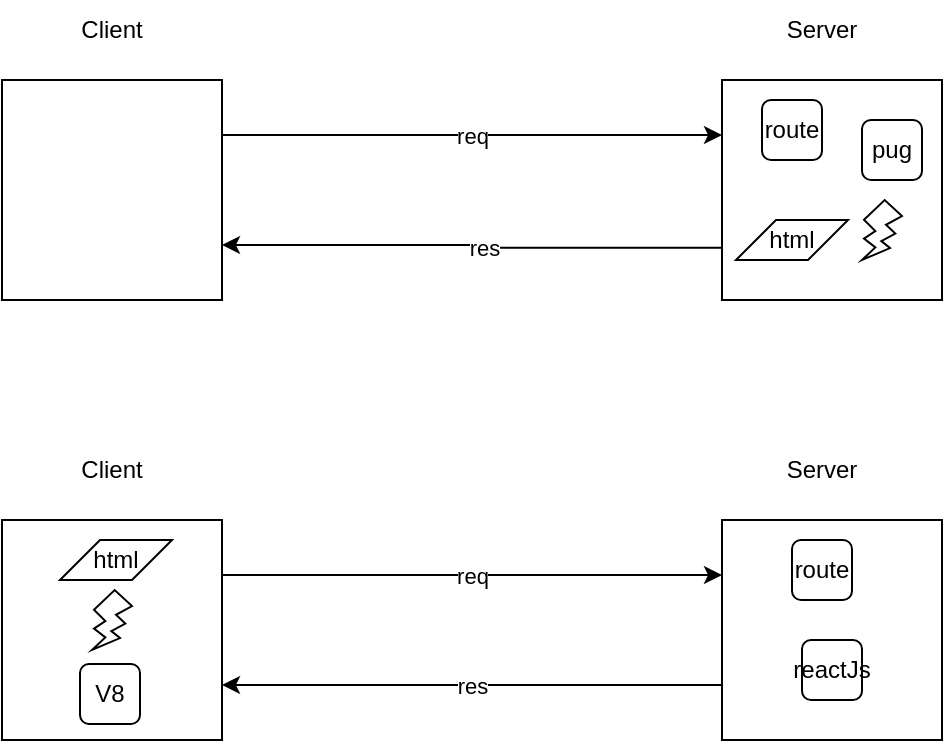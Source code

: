 <mxfile version="15.7.4" type="github">
  <diagram id="6PscUzwJlud1ieV-xxwC" name="Page-1">
    <mxGraphModel dx="652" dy="367" grid="1" gridSize="10" guides="1" tooltips="1" connect="1" arrows="1" fold="1" page="1" pageScale="1" pageWidth="827" pageHeight="1169" math="0" shadow="0">
      <root>
        <mxCell id="0" />
        <mxCell id="1" parent="0" />
        <mxCell id="M0tfwLTNwhrGCImArsVk-6" value="req" style="edgeStyle=orthogonalEdgeStyle;rounded=0;orthogonalLoop=1;jettySize=auto;html=1;exitX=1;exitY=0.25;exitDx=0;exitDy=0;entryX=0;entryY=0.25;entryDx=0;entryDy=0;" edge="1" parent="1" source="M0tfwLTNwhrGCImArsVk-1" target="M0tfwLTNwhrGCImArsVk-2">
          <mxGeometry relative="1" as="geometry" />
        </mxCell>
        <mxCell id="M0tfwLTNwhrGCImArsVk-1" value="" style="rounded=0;whiteSpace=wrap;html=1;" vertex="1" parent="1">
          <mxGeometry x="60" y="150" width="110" height="110" as="geometry" />
        </mxCell>
        <mxCell id="M0tfwLTNwhrGCImArsVk-7" value="res" style="edgeStyle=orthogonalEdgeStyle;rounded=0;orthogonalLoop=1;jettySize=auto;html=1;exitX=0;exitY=0.75;exitDx=0;exitDy=0;entryX=1;entryY=0.75;entryDx=0;entryDy=0;startArrow=none;" edge="1" parent="1" source="M0tfwLTNwhrGCImArsVk-32" target="M0tfwLTNwhrGCImArsVk-1">
          <mxGeometry relative="1" as="geometry" />
        </mxCell>
        <mxCell id="M0tfwLTNwhrGCImArsVk-11" style="edgeStyle=orthogonalEdgeStyle;rounded=0;orthogonalLoop=1;jettySize=auto;html=1;exitX=0;exitY=0.25;exitDx=0;exitDy=0;entryX=0;entryY=0.5;entryDx=0;entryDy=0;" edge="1" parent="1" source="M0tfwLTNwhrGCImArsVk-2" target="M0tfwLTNwhrGCImArsVk-8">
          <mxGeometry relative="1" as="geometry" />
        </mxCell>
        <mxCell id="M0tfwLTNwhrGCImArsVk-12" style="edgeStyle=orthogonalEdgeStyle;rounded=0;orthogonalLoop=1;jettySize=auto;html=1;exitX=0;exitY=0.25;exitDx=0;exitDy=0;entryX=0;entryY=0.5;entryDx=0;entryDy=0;" edge="1" parent="1">
          <mxGeometry relative="1" as="geometry">
            <mxPoint x="420" y="176.5" as="sourcePoint" />
            <mxPoint x="440" y="175.0" as="targetPoint" />
          </mxGeometry>
        </mxCell>
        <mxCell id="M0tfwLTNwhrGCImArsVk-14" style="edgeStyle=orthogonalEdgeStyle;rounded=0;orthogonalLoop=1;jettySize=auto;html=1;exitX=0;exitY=0.25;exitDx=0;exitDy=0;entryX=0;entryY=0.5;entryDx=0;entryDy=0;" edge="1" parent="1" source="M0tfwLTNwhrGCImArsVk-2" target="M0tfwLTNwhrGCImArsVk-8">
          <mxGeometry relative="1" as="geometry" />
        </mxCell>
        <mxCell id="M0tfwLTNwhrGCImArsVk-2" value="" style="rounded=0;whiteSpace=wrap;html=1;" vertex="1" parent="1">
          <mxGeometry x="420" y="150" width="110" height="110" as="geometry" />
        </mxCell>
        <mxCell id="M0tfwLTNwhrGCImArsVk-3" value="Client" style="text;html=1;strokeColor=none;fillColor=none;align=center;verticalAlign=middle;whiteSpace=wrap;rounded=0;" vertex="1" parent="1">
          <mxGeometry x="85" y="110" width="60" height="30" as="geometry" />
        </mxCell>
        <mxCell id="M0tfwLTNwhrGCImArsVk-4" value="Server" style="text;html=1;strokeColor=none;fillColor=none;align=center;verticalAlign=middle;whiteSpace=wrap;rounded=0;" vertex="1" parent="1">
          <mxGeometry x="440" y="110" width="60" height="30" as="geometry" />
        </mxCell>
        <mxCell id="M0tfwLTNwhrGCImArsVk-8" value="route" style="rounded=1;whiteSpace=wrap;html=1;" vertex="1" parent="1">
          <mxGeometry x="440" y="160" width="30" height="30" as="geometry" />
        </mxCell>
        <mxCell id="M0tfwLTNwhrGCImArsVk-9" value="pug" style="rounded=1;whiteSpace=wrap;html=1;" vertex="1" parent="1">
          <mxGeometry x="490" y="170" width="30" height="30" as="geometry" />
        </mxCell>
        <mxCell id="M0tfwLTNwhrGCImArsVk-10" value="" style="verticalLabelPosition=bottom;verticalAlign=top;html=1;shape=mxgraph.basic.flash" vertex="1" parent="1">
          <mxGeometry x="490" y="210" width="20" height="30" as="geometry" />
        </mxCell>
        <mxCell id="M0tfwLTNwhrGCImArsVk-15" value="req" style="edgeStyle=orthogonalEdgeStyle;rounded=0;orthogonalLoop=1;jettySize=auto;html=1;exitX=1;exitY=0.25;exitDx=0;exitDy=0;entryX=0;entryY=0.25;entryDx=0;entryDy=0;" edge="1" parent="1" source="M0tfwLTNwhrGCImArsVk-16" target="M0tfwLTNwhrGCImArsVk-21">
          <mxGeometry relative="1" as="geometry" />
        </mxCell>
        <mxCell id="M0tfwLTNwhrGCImArsVk-16" value="" style="rounded=0;whiteSpace=wrap;html=1;" vertex="1" parent="1">
          <mxGeometry x="60" y="370" width="110" height="110" as="geometry" />
        </mxCell>
        <mxCell id="M0tfwLTNwhrGCImArsVk-17" value="res" style="edgeStyle=orthogonalEdgeStyle;rounded=0;orthogonalLoop=1;jettySize=auto;html=1;exitX=0;exitY=0.75;exitDx=0;exitDy=0;entryX=1;entryY=0.75;entryDx=0;entryDy=0;" edge="1" parent="1" source="M0tfwLTNwhrGCImArsVk-21" target="M0tfwLTNwhrGCImArsVk-16">
          <mxGeometry relative="1" as="geometry" />
        </mxCell>
        <mxCell id="M0tfwLTNwhrGCImArsVk-18" style="edgeStyle=orthogonalEdgeStyle;rounded=0;orthogonalLoop=1;jettySize=auto;html=1;exitX=0;exitY=0.25;exitDx=0;exitDy=0;entryX=0;entryY=0.5;entryDx=0;entryDy=0;" edge="1" parent="1" source="M0tfwLTNwhrGCImArsVk-21" target="M0tfwLTNwhrGCImArsVk-24">
          <mxGeometry relative="1" as="geometry" />
        </mxCell>
        <mxCell id="M0tfwLTNwhrGCImArsVk-19" style="edgeStyle=orthogonalEdgeStyle;rounded=0;orthogonalLoop=1;jettySize=auto;html=1;exitX=0;exitY=0.25;exitDx=0;exitDy=0;entryX=0;entryY=0.5;entryDx=0;entryDy=0;" edge="1" parent="1">
          <mxGeometry relative="1" as="geometry">
            <mxPoint x="420" y="396.5" as="sourcePoint" />
            <mxPoint x="440" y="395" as="targetPoint" />
          </mxGeometry>
        </mxCell>
        <mxCell id="M0tfwLTNwhrGCImArsVk-20" style="edgeStyle=orthogonalEdgeStyle;rounded=0;orthogonalLoop=1;jettySize=auto;html=1;exitX=0;exitY=0.25;exitDx=0;exitDy=0;entryX=0;entryY=0.5;entryDx=0;entryDy=0;" edge="1" parent="1" source="M0tfwLTNwhrGCImArsVk-21" target="M0tfwLTNwhrGCImArsVk-24">
          <mxGeometry relative="1" as="geometry" />
        </mxCell>
        <mxCell id="M0tfwLTNwhrGCImArsVk-21" value="" style="rounded=0;whiteSpace=wrap;html=1;" vertex="1" parent="1">
          <mxGeometry x="420" y="370" width="110" height="110" as="geometry" />
        </mxCell>
        <mxCell id="M0tfwLTNwhrGCImArsVk-22" value="Client" style="text;html=1;strokeColor=none;fillColor=none;align=center;verticalAlign=middle;whiteSpace=wrap;rounded=0;" vertex="1" parent="1">
          <mxGeometry x="85" y="330" width="60" height="30" as="geometry" />
        </mxCell>
        <mxCell id="M0tfwLTNwhrGCImArsVk-23" value="Server" style="text;html=1;strokeColor=none;fillColor=none;align=center;verticalAlign=middle;whiteSpace=wrap;rounded=0;" vertex="1" parent="1">
          <mxGeometry x="440" y="330" width="60" height="30" as="geometry" />
        </mxCell>
        <mxCell id="M0tfwLTNwhrGCImArsVk-24" value="route" style="rounded=1;whiteSpace=wrap;html=1;" vertex="1" parent="1">
          <mxGeometry x="455" y="380" width="30" height="30" as="geometry" />
        </mxCell>
        <mxCell id="M0tfwLTNwhrGCImArsVk-25" value="reactJs" style="rounded=1;whiteSpace=wrap;html=1;" vertex="1" parent="1">
          <mxGeometry x="460" y="430" width="30" height="30" as="geometry" />
        </mxCell>
        <mxCell id="M0tfwLTNwhrGCImArsVk-27" value="V8" style="rounded=1;whiteSpace=wrap;html=1;" vertex="1" parent="1">
          <mxGeometry x="99" y="442" width="30" height="30" as="geometry" />
        </mxCell>
        <mxCell id="M0tfwLTNwhrGCImArsVk-29" value="" style="verticalLabelPosition=bottom;verticalAlign=top;html=1;shape=mxgraph.basic.flash" vertex="1" parent="1">
          <mxGeometry x="105" y="405" width="20" height="30" as="geometry" />
        </mxCell>
        <mxCell id="M0tfwLTNwhrGCImArsVk-32" value="html" style="shape=parallelogram;perimeter=parallelogramPerimeter;whiteSpace=wrap;html=1;fixedSize=1;" vertex="1" parent="1">
          <mxGeometry x="427" y="220" width="56" height="20" as="geometry" />
        </mxCell>
        <mxCell id="M0tfwLTNwhrGCImArsVk-34" value="html" style="shape=parallelogram;perimeter=parallelogramPerimeter;whiteSpace=wrap;html=1;fixedSize=1;" vertex="1" parent="1">
          <mxGeometry x="89" y="380" width="56" height="20" as="geometry" />
        </mxCell>
      </root>
    </mxGraphModel>
  </diagram>
</mxfile>
